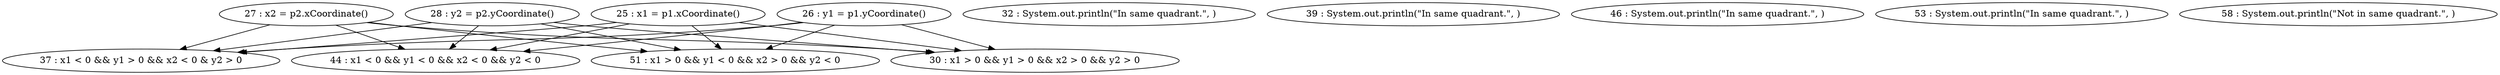 digraph G {
"25 : x1 = p1.xCoordinate()"
"25 : x1 = p1.xCoordinate()" -> "51 : x1 > 0 && y1 < 0 && x2 > 0 && y2 < 0"
"25 : x1 = p1.xCoordinate()" -> "30 : x1 > 0 && y1 > 0 && x2 > 0 && y2 > 0"
"25 : x1 = p1.xCoordinate()" -> "37 : x1 < 0 && y1 > 0 && x2 < 0 & y2 > 0"
"25 : x1 = p1.xCoordinate()" -> "44 : x1 < 0 && y1 < 0 && x2 < 0 && y2 < 0"
"26 : y1 = p1.yCoordinate()"
"26 : y1 = p1.yCoordinate()" -> "51 : x1 > 0 && y1 < 0 && x2 > 0 && y2 < 0"
"26 : y1 = p1.yCoordinate()" -> "30 : x1 > 0 && y1 > 0 && x2 > 0 && y2 > 0"
"26 : y1 = p1.yCoordinate()" -> "37 : x1 < 0 && y1 > 0 && x2 < 0 & y2 > 0"
"26 : y1 = p1.yCoordinate()" -> "44 : x1 < 0 && y1 < 0 && x2 < 0 && y2 < 0"
"27 : x2 = p2.xCoordinate()"
"27 : x2 = p2.xCoordinate()" -> "51 : x1 > 0 && y1 < 0 && x2 > 0 && y2 < 0"
"27 : x2 = p2.xCoordinate()" -> "30 : x1 > 0 && y1 > 0 && x2 > 0 && y2 > 0"
"27 : x2 = p2.xCoordinate()" -> "37 : x1 < 0 && y1 > 0 && x2 < 0 & y2 > 0"
"27 : x2 = p2.xCoordinate()" -> "44 : x1 < 0 && y1 < 0 && x2 < 0 && y2 < 0"
"28 : y2 = p2.yCoordinate()"
"28 : y2 = p2.yCoordinate()" -> "51 : x1 > 0 && y1 < 0 && x2 > 0 && y2 < 0"
"28 : y2 = p2.yCoordinate()" -> "30 : x1 > 0 && y1 > 0 && x2 > 0 && y2 > 0"
"28 : y2 = p2.yCoordinate()" -> "37 : x1 < 0 && y1 > 0 && x2 < 0 & y2 > 0"
"28 : y2 = p2.yCoordinate()" -> "44 : x1 < 0 && y1 < 0 && x2 < 0 && y2 < 0"
"30 : x1 > 0 && y1 > 0 && x2 > 0 && y2 > 0"
"32 : System.out.println(\"In same quadrant.\", )"
"37 : x1 < 0 && y1 > 0 && x2 < 0 & y2 > 0"
"39 : System.out.println(\"In same quadrant.\", )"
"44 : x1 < 0 && y1 < 0 && x2 < 0 && y2 < 0"
"46 : System.out.println(\"In same quadrant.\", )"
"51 : x1 > 0 && y1 < 0 && x2 > 0 && y2 < 0"
"53 : System.out.println(\"In same quadrant.\", )"
"58 : System.out.println(\"Not in same quadrant.\", )"
}